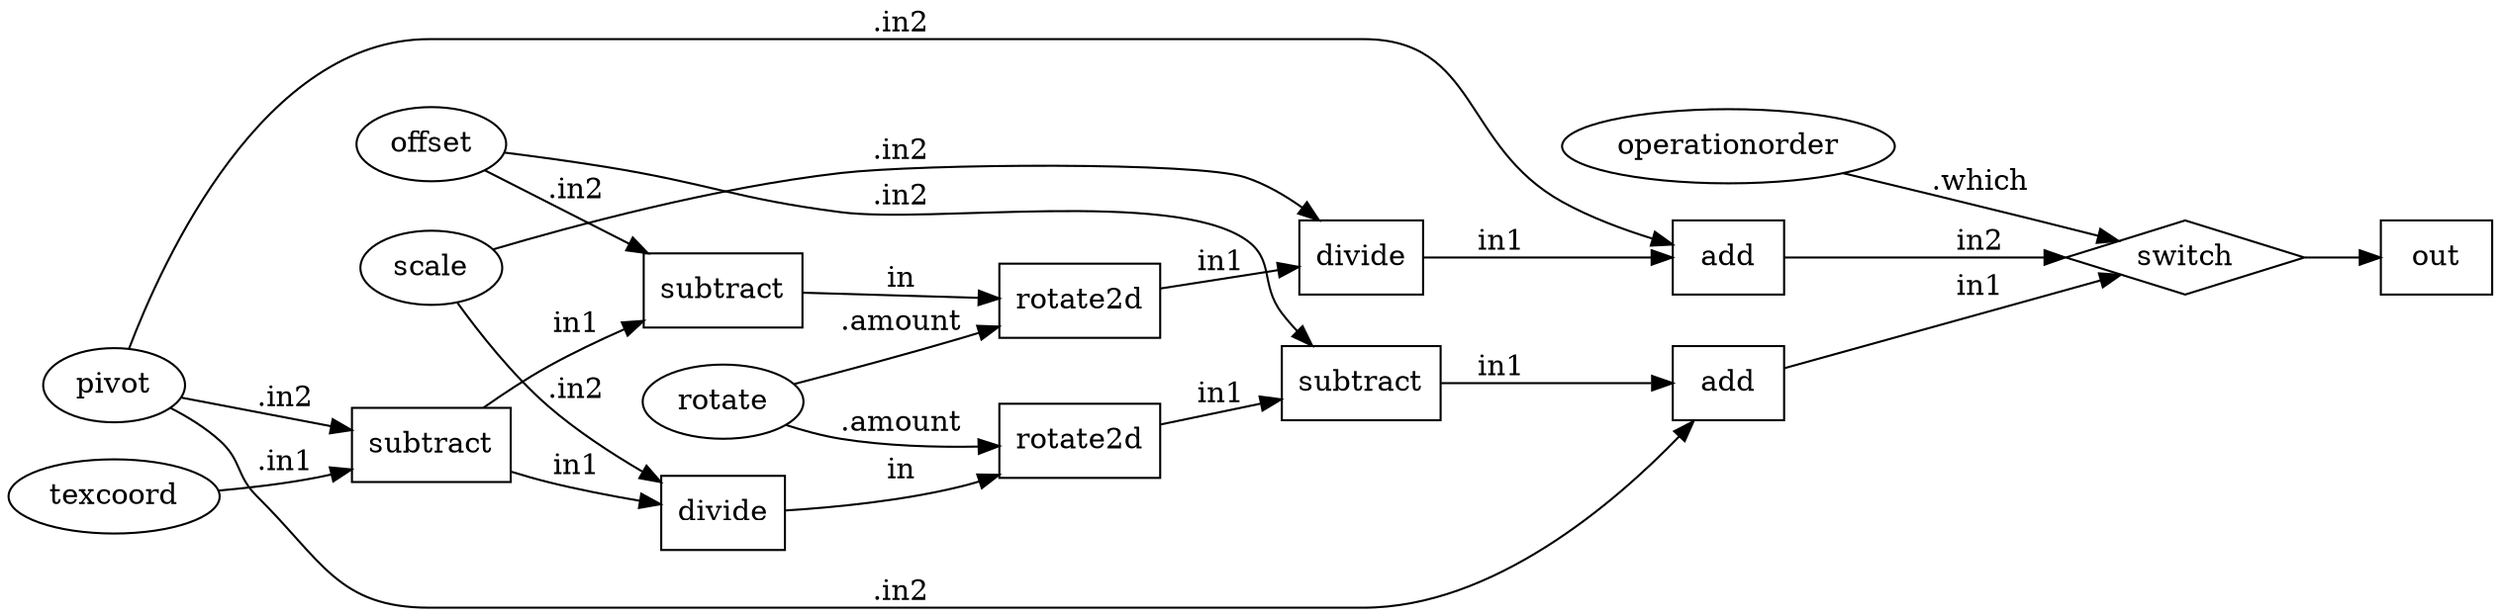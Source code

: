 digraph {
  rankdir = LR;
    NG_place2d_vector2_N_switch_operationorder [label= "switch"];
    NG_place2d_vector2_N_switch_operationorder[shape = diamond];
    NG_place2d_vector2_N_switch_operationorder ->     NG_place2d_vector2_out;
    NG_place2d_vector2_out [label= "out"];
    NG_place2d_vector2_out[shape = box]; 
    NG_place2d_vector2_operationorderINT [label="operationorder"];
    NG_place2d_vector2_operationorderINT [shape = ellipse];
    NG_place2d_vector2_N_switch_operationorder [label="switch"];
    NG_place2d_vector2_operationorderINT -> NG_place2d_vector2_N_switch_operationorder [label=".which"];
    NG_place2d_vector2_N_addpivot [label= "add"];
    NG_place2d_vector2_N_addpivot[shape = box];
    NG_place2d_vector2_N_addpivot ->     NG_place2d_vector2_N_switch_operationorder [label= "in1"];
    NG_place2d_vector2_N_switch_operationorder [label= "switch"];
    NG_place2d_vector2_N_switch_operationorder[shape = diamond]; 
    NG_place2d_vector2_pivotINT [label="pivot"];
    NG_place2d_vector2_pivotINT [shape = ellipse];
    NG_place2d_vector2_N_addpivot [label="add"];
    NG_place2d_vector2_pivotINT -> NG_place2d_vector2_N_addpivot [label=".in2"];
    NG_place2d_vector2_N_applyoffset [label= "subtract"];
    NG_place2d_vector2_N_applyoffset[shape = box];
    NG_place2d_vector2_N_applyoffset ->     NG_place2d_vector2_N_addpivot [label= "in1"];
    NG_place2d_vector2_N_addpivot [label= "add"];
    NG_place2d_vector2_N_addpivot[shape = box]; 
    NG_place2d_vector2_offsetINT [label="offset"];
    NG_place2d_vector2_offsetINT [shape = ellipse];
    NG_place2d_vector2_N_applyoffset [label="subtract"];
    NG_place2d_vector2_offsetINT -> NG_place2d_vector2_N_applyoffset [label=".in2"];
    NG_place2d_vector2_N_applyrot [label= "rotate2d"];
    NG_place2d_vector2_N_applyrot[shape = box];
    NG_place2d_vector2_N_applyrot ->     NG_place2d_vector2_N_applyoffset [label= "in1"];
    NG_place2d_vector2_N_applyoffset [label= "subtract"];
    NG_place2d_vector2_N_applyoffset[shape = box]; 
    NG_place2d_vector2_rotateINT [label="rotate"];
    NG_place2d_vector2_rotateINT [shape = ellipse];
    NG_place2d_vector2_N_applyrot [label="rotate2d"];
    NG_place2d_vector2_rotateINT -> NG_place2d_vector2_N_applyrot [label=".amount"];
    NG_place2d_vector2_N_applyscale [label= "divide"];
    NG_place2d_vector2_N_applyscale[shape = box];
    NG_place2d_vector2_N_applyscale ->     NG_place2d_vector2_N_applyrot [label= "in"];
    NG_place2d_vector2_N_applyrot [label= "rotate2d"];
    NG_place2d_vector2_N_applyrot[shape = box]; 
    NG_place2d_vector2_scaleINT [label="scale"];
    NG_place2d_vector2_scaleINT [shape = ellipse];
    NG_place2d_vector2_N_applyscale [label="divide"];
    NG_place2d_vector2_scaleINT -> NG_place2d_vector2_N_applyscale [label=".in2"];
    NG_place2d_vector2_N_subpivot [label= "subtract"];
    NG_place2d_vector2_N_subpivot[shape = box];
    NG_place2d_vector2_N_subpivot ->     NG_place2d_vector2_N_applyscale [label= "in1"];
    NG_place2d_vector2_N_applyscale [label= "divide"];
    NG_place2d_vector2_N_applyscale[shape = box]; 
    NG_place2d_vector2_texcoordINT [label="texcoord"];
    NG_place2d_vector2_texcoordINT [shape = ellipse];
    NG_place2d_vector2_N_subpivot [label="subtract"];
    NG_place2d_vector2_texcoordINT -> NG_place2d_vector2_N_subpivot [label=".in1"];
    NG_place2d_vector2_pivotINT [label="pivot"];
    NG_place2d_vector2_pivotINT [shape = ellipse];
    NG_place2d_vector2_N_subpivot [label="subtract"];
    NG_place2d_vector2_pivotINT -> NG_place2d_vector2_N_subpivot [label=".in2"];
    NG_place2d_vector2_N_addpivot2 [label= "add"];
    NG_place2d_vector2_N_addpivot2[shape = box];
    NG_place2d_vector2_N_addpivot2 ->     NG_place2d_vector2_N_switch_operationorder [label= "in2"];
    NG_place2d_vector2_N_switch_operationorder [label= "switch"];
    NG_place2d_vector2_N_switch_operationorder[shape = diamond]; 
    NG_place2d_vector2_pivotINT [label="pivot"];
    NG_place2d_vector2_pivotINT [shape = ellipse];
    NG_place2d_vector2_N_addpivot2 [label="add"];
    NG_place2d_vector2_pivotINT -> NG_place2d_vector2_N_addpivot2 [label=".in2"];
    NG_place2d_vector2_N_applyscale2 [label= "divide"];
    NG_place2d_vector2_N_applyscale2[shape = box];
    NG_place2d_vector2_N_applyscale2 ->     NG_place2d_vector2_N_addpivot2 [label= "in1"];
    NG_place2d_vector2_N_addpivot2 [label= "add"];
    NG_place2d_vector2_N_addpivot2[shape = box]; 
    NG_place2d_vector2_scaleINT [label="scale"];
    NG_place2d_vector2_scaleINT [shape = ellipse];
    NG_place2d_vector2_N_applyscale2 [label="divide"];
    NG_place2d_vector2_scaleINT -> NG_place2d_vector2_N_applyscale2 [label=".in2"];
    NG_place2d_vector2_N_applyrot2 [label= "rotate2d"];
    NG_place2d_vector2_N_applyrot2[shape = box];
    NG_place2d_vector2_N_applyrot2 ->     NG_place2d_vector2_N_applyscale2 [label= "in1"];
    NG_place2d_vector2_N_applyscale2 [label= "divide"];
    NG_place2d_vector2_N_applyscale2[shape = box]; 
    NG_place2d_vector2_rotateINT [label="rotate"];
    NG_place2d_vector2_rotateINT [shape = ellipse];
    NG_place2d_vector2_N_applyrot2 [label="rotate2d"];
    NG_place2d_vector2_rotateINT -> NG_place2d_vector2_N_applyrot2 [label=".amount"];
    NG_place2d_vector2_N_applyoffset2 [label= "subtract"];
    NG_place2d_vector2_N_applyoffset2[shape = box];
    NG_place2d_vector2_N_applyoffset2 ->     NG_place2d_vector2_N_applyrot2 [label= "in"];
    NG_place2d_vector2_N_applyrot2 [label= "rotate2d"];
    NG_place2d_vector2_N_applyrot2[shape = box]; 
    NG_place2d_vector2_offsetINT [label="offset"];
    NG_place2d_vector2_offsetINT [shape = ellipse];
    NG_place2d_vector2_N_applyoffset2 [label="subtract"];
    NG_place2d_vector2_offsetINT -> NG_place2d_vector2_N_applyoffset2 [label=".in2"];
    NG_place2d_vector2_N_subpivot [label= "subtract"];
    NG_place2d_vector2_N_subpivot[shape = box];
    NG_place2d_vector2_N_subpivot ->     NG_place2d_vector2_N_applyoffset2 [label= "in1"];
    NG_place2d_vector2_N_applyoffset2 [label= "subtract"];
    NG_place2d_vector2_N_applyoffset2[shape = box]; 
}
